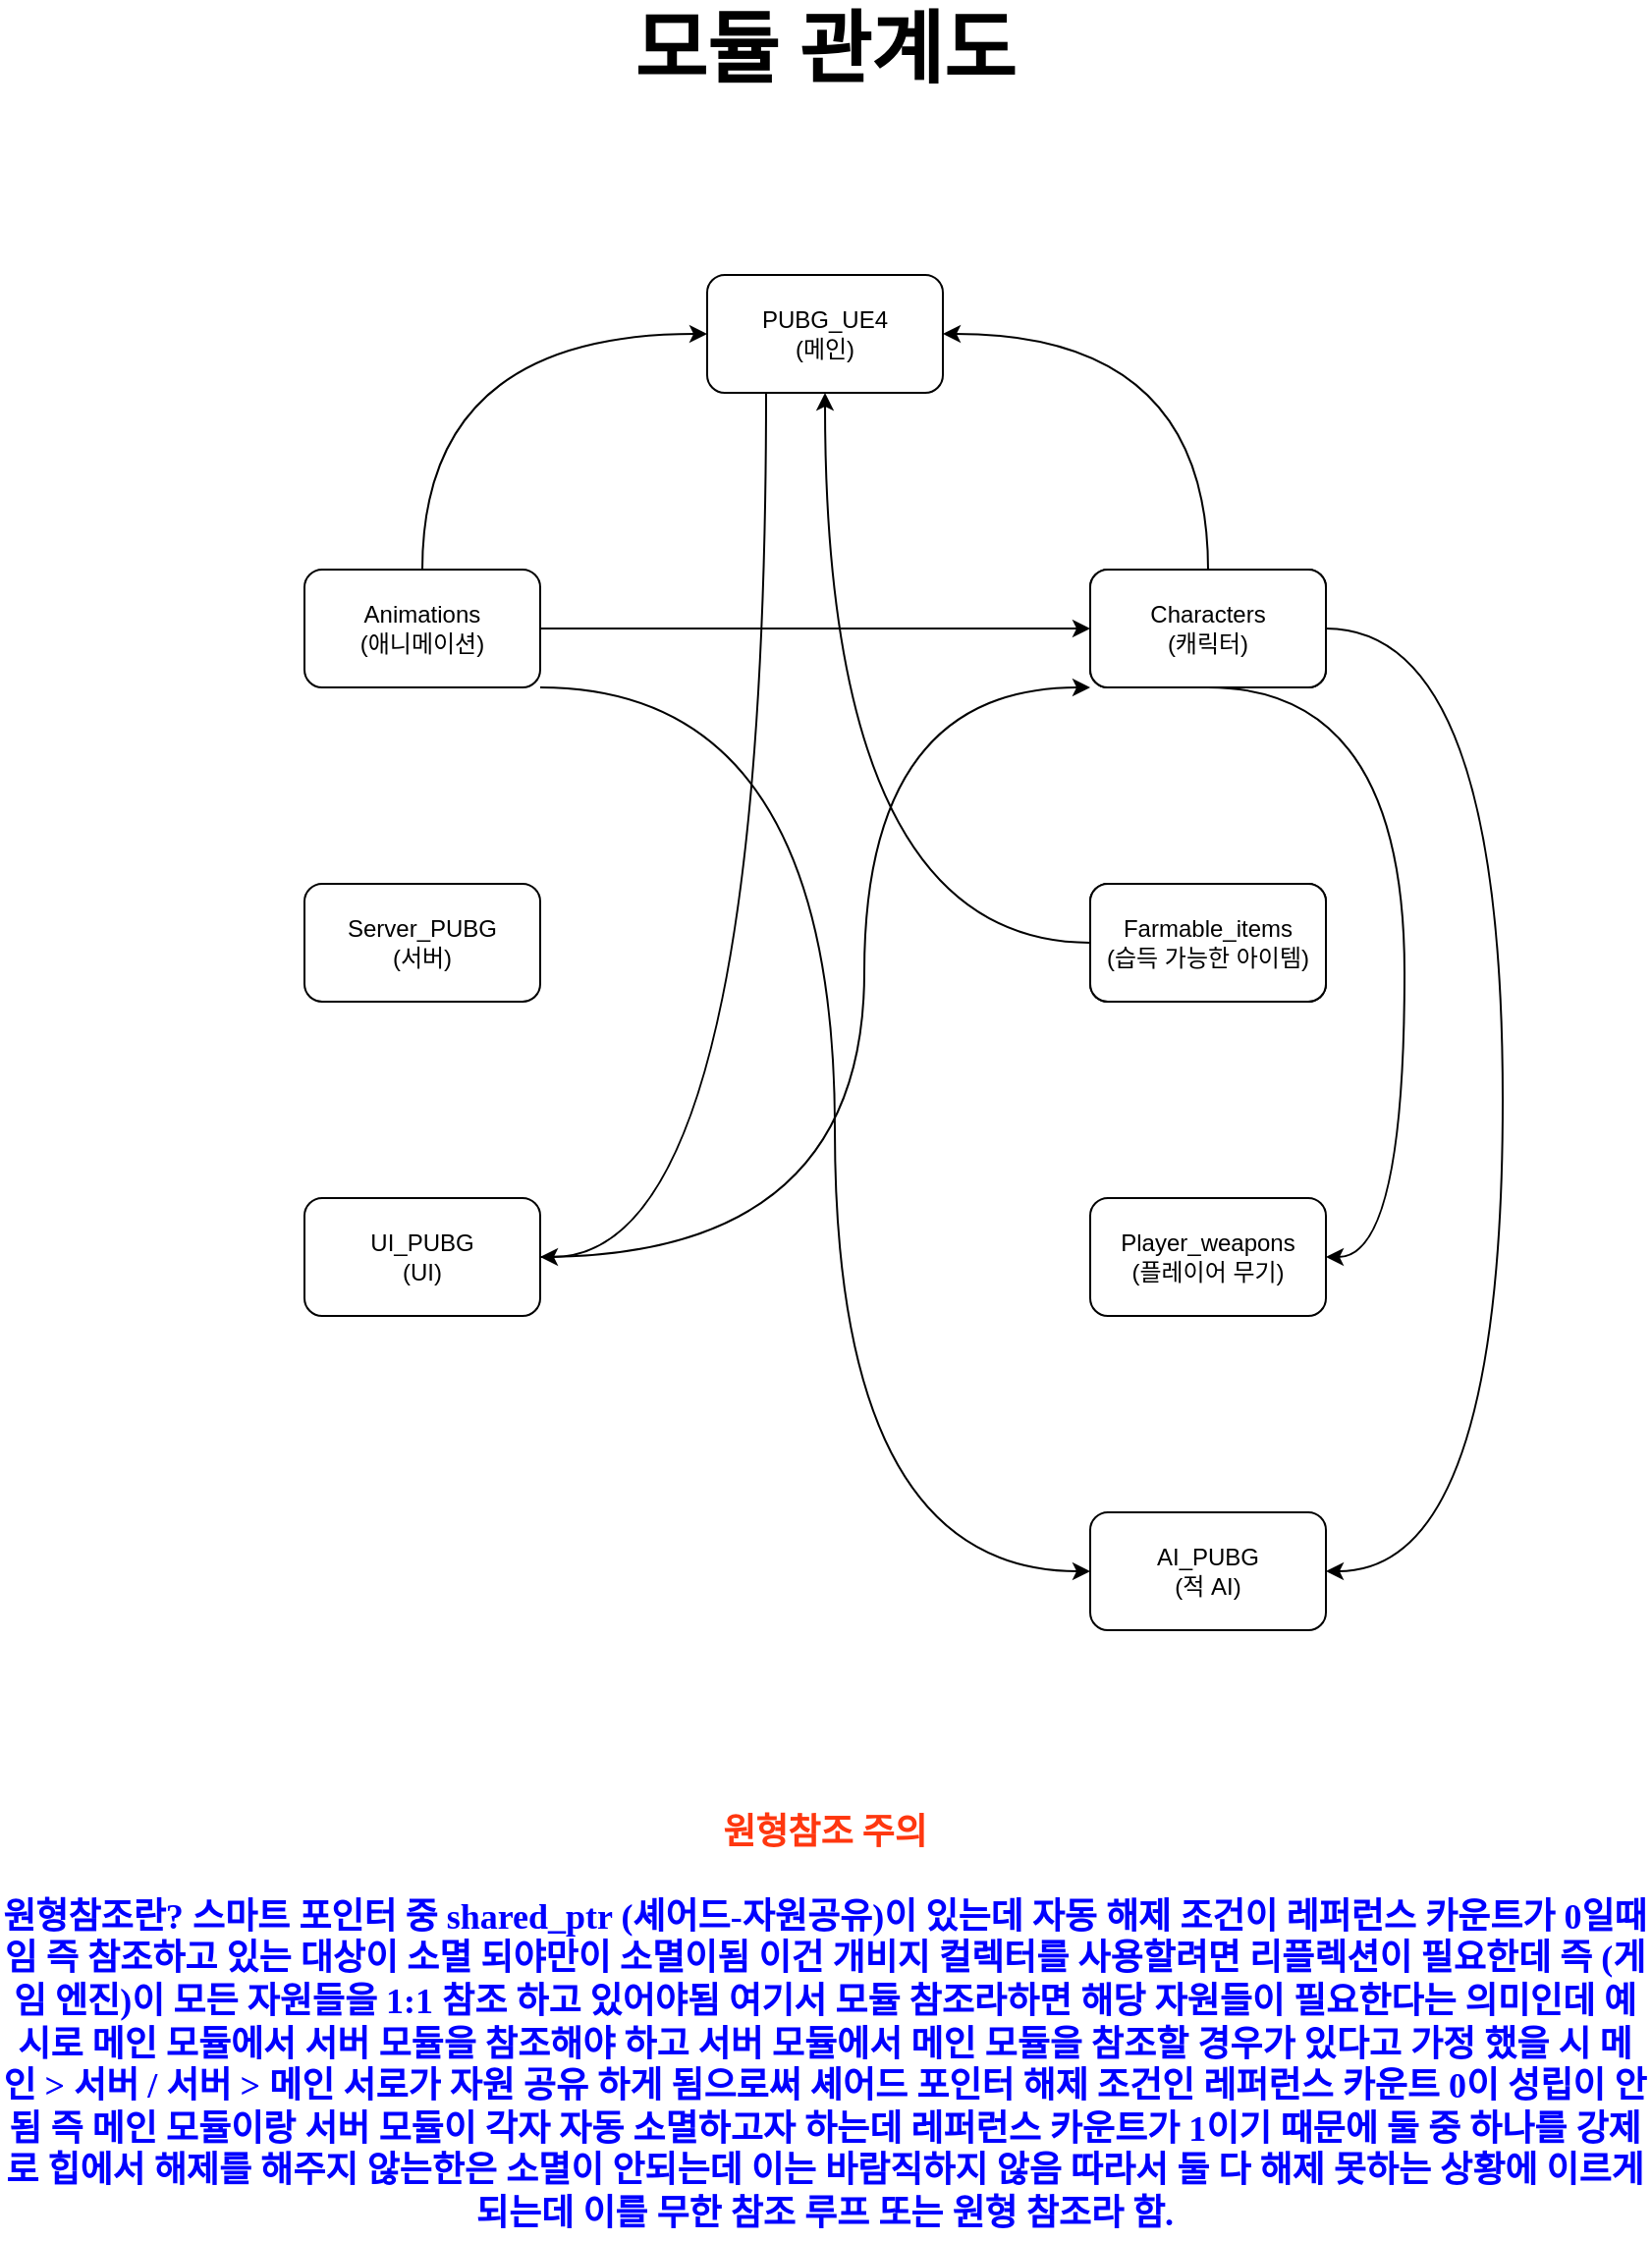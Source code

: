 <mxfile version="16.1.2" type="device" pages="3"><diagram id="HSA_gIGJEIVE7HK4OxJE" name="MODULE"><mxGraphModel dx="2204" dy="2050" grid="1" gridSize="10" guides="1" tooltips="1" connect="1" arrows="1" fold="1" page="1" pageScale="1" pageWidth="827" pageHeight="1169" math="0" shadow="0"><root><mxCell id="4ml-Y4aluVwrnUeJVNlk-0"/><mxCell id="4ml-Y4aluVwrnUeJVNlk-1" parent="4ml-Y4aluVwrnUeJVNlk-0"/><mxCell id="4ml-Y4aluVwrnUeJVNlk-2" style="edgeStyle=orthogonalEdgeStyle;rounded=0;orthogonalLoop=1;jettySize=auto;html=1;fontFamily=Times New Roman;fontSize=18;fontColor=#0000FF;curved=1;exitX=0.25;exitY=1;exitDx=0;exitDy=0;entryX=1;entryY=0.5;entryDx=0;entryDy=0;" parent="4ml-Y4aluVwrnUeJVNlk-1" source="4ml-Y4aluVwrnUeJVNlk-3" target="4ml-Y4aluVwrnUeJVNlk-12" edge="1"><mxGeometry relative="1" as="geometry"><mxPoint x="835" y="1530" as="targetPoint"/></mxGeometry></mxCell><mxCell id="4ml-Y4aluVwrnUeJVNlk-3" value="PUBG_UE4&lt;br&gt;(메인)" style="rounded=1;whiteSpace=wrap;html=1;" parent="4ml-Y4aluVwrnUeJVNlk-1" vertex="1"><mxGeometry x="820" y="1200" width="120" height="60" as="geometry"/></mxCell><mxCell id="4ml-Y4aluVwrnUeJVNlk-4" value="모듈 관계도" style="text;html=1;strokeColor=none;fillColor=none;align=center;verticalAlign=middle;whiteSpace=wrap;rounded=0;fontSize=40;fontStyle=1;fontFamily=Times New Roman;" parent="4ml-Y4aluVwrnUeJVNlk-1" vertex="1"><mxGeometry x="770" y="1060" width="220" height="50" as="geometry"/></mxCell><mxCell id="4ml-Y4aluVwrnUeJVNlk-5" style="edgeStyle=orthogonalEdgeStyle;curved=1;rounded=0;orthogonalLoop=1;jettySize=auto;html=1;entryX=0;entryY=0.5;entryDx=0;entryDy=0;fontFamily=Times New Roman;fontSize=18;fontColor=#0000FF;" parent="4ml-Y4aluVwrnUeJVNlk-1" source="4ml-Y4aluVwrnUeJVNlk-8" target="4ml-Y4aluVwrnUeJVNlk-20" edge="1"><mxGeometry relative="1" as="geometry"/></mxCell><mxCell id="4ml-Y4aluVwrnUeJVNlk-6" style="edgeStyle=orthogonalEdgeStyle;curved=1;rounded=0;orthogonalLoop=1;jettySize=auto;html=1;exitX=1;exitY=1;exitDx=0;exitDy=0;entryX=0;entryY=0.5;entryDx=0;entryDy=0;fontFamily=Times New Roman;fontSize=18;fontColor=#0000FF;" parent="4ml-Y4aluVwrnUeJVNlk-1" source="4ml-Y4aluVwrnUeJVNlk-8" target="4ml-Y4aluVwrnUeJVNlk-10" edge="1"><mxGeometry relative="1" as="geometry"><Array as="points"><mxPoint x="885" y="1410"/><mxPoint x="885" y="1860"/></Array></mxGeometry></mxCell><mxCell id="4ml-Y4aluVwrnUeJVNlk-7" style="edgeStyle=orthogonalEdgeStyle;rounded=0;orthogonalLoop=1;jettySize=auto;html=1;exitX=0.5;exitY=0;exitDx=0;exitDy=0;entryX=0;entryY=0.5;entryDx=0;entryDy=0;curved=1;" parent="4ml-Y4aluVwrnUeJVNlk-1" source="4ml-Y4aluVwrnUeJVNlk-8" target="4ml-Y4aluVwrnUeJVNlk-3" edge="1"><mxGeometry relative="1" as="geometry"/></mxCell><mxCell id="4ml-Y4aluVwrnUeJVNlk-8" value="Animations&lt;br&gt;(애니메이션)" style="rounded=1;whiteSpace=wrap;html=1;" parent="4ml-Y4aluVwrnUeJVNlk-1" vertex="1"><mxGeometry x="615" y="1350" width="120" height="60" as="geometry"/></mxCell><mxCell id="4ml-Y4aluVwrnUeJVNlk-9" value="Characters&lt;br&gt;(캐릭터)" style="rounded=1;whiteSpace=wrap;html=1;" parent="4ml-Y4aluVwrnUeJVNlk-1" vertex="1"><mxGeometry x="1015" y="1350" width="120" height="60" as="geometry"/></mxCell><mxCell id="4ml-Y4aluVwrnUeJVNlk-10" value="AI_PUBG&lt;br&gt;(적 AI)" style="rounded=1;whiteSpace=wrap;html=1;" parent="4ml-Y4aluVwrnUeJVNlk-1" vertex="1"><mxGeometry x="1015" y="1830" width="120" height="60" as="geometry"/></mxCell><mxCell id="4ml-Y4aluVwrnUeJVNlk-11" style="edgeStyle=orthogonalEdgeStyle;rounded=0;orthogonalLoop=1;jettySize=auto;html=1;entryX=0;entryY=1;entryDx=0;entryDy=0;curved=1;" parent="4ml-Y4aluVwrnUeJVNlk-1" source="4ml-Y4aluVwrnUeJVNlk-12" target="4ml-Y4aluVwrnUeJVNlk-20" edge="1"><mxGeometry relative="1" as="geometry"><Array as="points"><mxPoint x="900" y="1700"/><mxPoint x="900" y="1410"/></Array></mxGeometry></mxCell><mxCell id="4ml-Y4aluVwrnUeJVNlk-12" value="UI_PUBG&lt;br&gt;(UI)" style="rounded=1;whiteSpace=wrap;html=1;" parent="4ml-Y4aluVwrnUeJVNlk-1" vertex="1"><mxGeometry x="615" y="1670" width="120" height="60" as="geometry"/></mxCell><mxCell id="4ml-Y4aluVwrnUeJVNlk-13" value="Player_weapons&lt;br&gt;(플레이어 무기)" style="rounded=1;whiteSpace=wrap;html=1;" parent="4ml-Y4aluVwrnUeJVNlk-1" vertex="1"><mxGeometry x="1015" y="1670" width="120" height="60" as="geometry"/></mxCell><mxCell id="4ml-Y4aluVwrnUeJVNlk-14" value="Server_PUBG&lt;br&gt;(서버)" style="rounded=1;whiteSpace=wrap;html=1;" parent="4ml-Y4aluVwrnUeJVNlk-1" vertex="1"><mxGeometry x="615" y="1510" width="120" height="60" as="geometry"/></mxCell><mxCell id="4ml-Y4aluVwrnUeJVNlk-15" value="Farmable_items&lt;br&gt;(습득 가능한 아이템)" style="rounded=1;whiteSpace=wrap;html=1;" parent="4ml-Y4aluVwrnUeJVNlk-1" vertex="1"><mxGeometry x="1015" y="1510" width="120" height="60" as="geometry"/></mxCell><mxCell id="4ml-Y4aluVwrnUeJVNlk-16" value="&lt;font color=&quot;#ff370f&quot;&gt;원형참조 주의&lt;br&gt;&lt;br&gt;&lt;/font&gt;&lt;font color=&quot;#0000ff&quot;&gt;원형참조란? 스마트 포인터 중 shared_ptr (셰어드-자원공유)이 있는데 자동 해제 조건이 레퍼런스 카운트가 0일때임 즉 참조하고 있는 대상이 소멸 되야만이 소멸이됨 이건 개비지 컬렉터를 사용할려면 리플렉션이 필요한데 즉 (게임 엔진)이 모든 자원들을 1:1 참조 하고 있어야됨 여기서 모듈 참조라하면 해당 자원들이 필요한다는 의미인데 예시로 메인 모듈에서 서버 모듈을 참조해야 하고 서버 모듈에서 메인 모듈을 참조할 경우가 있다고 가정 했을 시 메인 &amp;gt; 서버 / 서버 &amp;gt; 메인 서로가 자원 공유 하게 됨으로써 셰어드 포인터 해제 조건인 레퍼런스 카운트 0이 성립이 안됨 즉 메인 모듈이랑 서버 모듈이 각자 자동 소멸하고자 하는데 레퍼런스 카운트가 1이기 때문에 둘 중 하나를 강제로 힙에서 해제를 해주지 않는한은 소멸이 안되는데 이는 바람직하지 않음 따라서 둘 다 해제 못하는 상황에 이르게 되는데 이를 무한 참조 루프 또는 원형 참조라 함.&lt;/font&gt;" style="text;html=1;strokeColor=none;fillColor=none;align=center;verticalAlign=middle;whiteSpace=wrap;rounded=0;fontSize=18;fontStyle=1;fontFamily=Times New Roman;" parent="4ml-Y4aluVwrnUeJVNlk-1" vertex="1"><mxGeometry x="460" y="1980" width="840" height="220" as="geometry"/></mxCell><mxCell id="4ml-Y4aluVwrnUeJVNlk-17" style="edgeStyle=orthogonalEdgeStyle;curved=1;rounded=0;orthogonalLoop=1;jettySize=auto;html=1;entryX=1;entryY=0.5;entryDx=0;entryDy=0;fontFamily=Times New Roman;fontSize=18;fontColor=#0000FF;exitX=0.5;exitY=0;exitDx=0;exitDy=0;" parent="4ml-Y4aluVwrnUeJVNlk-1" source="4ml-Y4aluVwrnUeJVNlk-20" target="4ml-Y4aluVwrnUeJVNlk-3" edge="1"><mxGeometry relative="1" as="geometry"><Array as="points"><mxPoint x="1075" y="1230"/></Array></mxGeometry></mxCell><mxCell id="4ml-Y4aluVwrnUeJVNlk-18" style="edgeStyle=orthogonalEdgeStyle;curved=1;rounded=0;orthogonalLoop=1;jettySize=auto;html=1;entryX=1;entryY=0.5;entryDx=0;entryDy=0;fontFamily=Times New Roman;fontSize=18;fontColor=#0000FF;exitX=1;exitY=0.5;exitDx=0;exitDy=0;" parent="4ml-Y4aluVwrnUeJVNlk-1" source="4ml-Y4aluVwrnUeJVNlk-20" target="4ml-Y4aluVwrnUeJVNlk-10" edge="1"><mxGeometry relative="1" as="geometry"><Array as="points"><mxPoint x="1225" y="1380"/><mxPoint x="1225" y="1860"/></Array></mxGeometry></mxCell><mxCell id="4ml-Y4aluVwrnUeJVNlk-19" style="edgeStyle=orthogonalEdgeStyle;curved=1;rounded=0;orthogonalLoop=1;jettySize=auto;html=1;exitX=0.5;exitY=1;exitDx=0;exitDy=0;entryX=1;entryY=0.5;entryDx=0;entryDy=0;fontFamily=Times New Roman;fontSize=18;fontColor=#0000FF;" parent="4ml-Y4aluVwrnUeJVNlk-1" source="4ml-Y4aluVwrnUeJVNlk-20" target="4ml-Y4aluVwrnUeJVNlk-13" edge="1"><mxGeometry relative="1" as="geometry"><Array as="points"><mxPoint x="1175" y="1410"/><mxPoint x="1175" y="1700"/></Array></mxGeometry></mxCell><mxCell id="4ml-Y4aluVwrnUeJVNlk-20" value="Characters&lt;br&gt;(캐릭터)" style="rounded=1;whiteSpace=wrap;html=1;" parent="4ml-Y4aluVwrnUeJVNlk-1" vertex="1"><mxGeometry x="1015" y="1350" width="120" height="60" as="geometry"/></mxCell><mxCell id="4ml-Y4aluVwrnUeJVNlk-21" style="edgeStyle=orthogonalEdgeStyle;curved=1;rounded=0;orthogonalLoop=1;jettySize=auto;html=1;entryX=0.5;entryY=1;entryDx=0;entryDy=0;fontFamily=Times New Roman;fontSize=18;fontColor=#0000FF;" parent="4ml-Y4aluVwrnUeJVNlk-1" source="4ml-Y4aluVwrnUeJVNlk-22" target="4ml-Y4aluVwrnUeJVNlk-3" edge="1"><mxGeometry relative="1" as="geometry"/></mxCell><mxCell id="4ml-Y4aluVwrnUeJVNlk-22" value="Farmable_items&lt;br&gt;(습득 가능한 아이템)" style="rounded=1;whiteSpace=wrap;html=1;" parent="4ml-Y4aluVwrnUeJVNlk-1" vertex="1"><mxGeometry x="1015" y="1510" width="120" height="60" as="geometry"/></mxCell></root></mxGraphModel></diagram><diagram id="L9ezuEgp61Lx0JteerBj" name="CLASS"><mxGraphModel dx="2957" dy="2108" grid="1" gridSize="10" guides="1" tooltips="1" connect="1" arrows="1" fold="1" page="1" pageScale="1" pageWidth="827" pageHeight="1169" math="0" shadow="0"><root><mxCell id="0"/><mxCell id="1" parent="0"/><mxCell id="9r6Hu6qhFaiT6cmgpiyw-12" value="&lt;p style=&quot;margin: 0px ; margin-top: 4px ; text-align: center&quot;&gt;&lt;b&gt;AMyCharacter&lt;/b&gt;&lt;/p&gt;&lt;p style=&quot;margin: 0px ; margin-top: 4px ; text-align: center&quot;&gt;&lt;b&gt;&amp;lt;&amp;lt;ACharacter&amp;gt;&amp;gt;&lt;/b&gt;&lt;/p&gt;&lt;hr size=&quot;1&quot;&gt;&lt;p style=&quot;margin: 0px ; margin-left: 4px&quot;&gt;- m_collided_weapon: ACore_weapon*&lt;/p&gt;&lt;p style=&quot;margin: 0px ; margin-left: 4px&quot;&gt;- m_first_weapon: ACore_weapon*&amp;nbsp;&lt;/p&gt;&lt;p style=&quot;margin: 0px ; margin-left: 4px&quot;&gt;- m_second_weapon: ACore_weapon*&lt;/p&gt;&lt;p style=&quot;margin: 0px ; margin-left: 4px&quot;&gt;- m_current_vehicle: ACore_vehicle*&lt;/p&gt;&lt;p style=&quot;margin: 0px ; margin-left: 4px&quot;&gt;- mp_audio: UAudioComponent*&lt;/p&gt;&lt;p style=&quot;margin: 0px ; margin-left: 4px&quot;&gt;- mp_walk_sound: USoundBase*&amp;nbsp;&lt;/p&gt;&lt;p style=&quot;margin: 0px ; margin-left: 4px&quot;&gt;- mp_gun_farm_sound: USoundBase*&amp;nbsp;&lt;/p&gt;&lt;p style=&quot;margin: 0px ; margin-left: 4px&quot;&gt;- mp_gun_swap_sound: USoundBase*&amp;nbsp;&lt;/p&gt;&lt;p style=&quot;margin: 0px ; margin-left: 4px&quot;&gt;- m_user_widget: TSubclassOf&amp;lt;UUserWidget&amp;gt;&lt;/p&gt;&lt;p style=&quot;margin: 0px ; margin-left: 4px&quot;&gt;- mp_user_ui: UUI_Player*&lt;/p&gt;&lt;p style=&quot;margin: 0px ; margin-left: 4px&quot;&gt;- m_direction_up_down: FVector&lt;/p&gt;&lt;p style=&quot;margin: 0px ; margin-left: 4px&quot;&gt;- m_direction_left_right: FVector&lt;/p&gt;&lt;p style=&quot;margin: 0px ; margin-left: 4px&quot;&gt;- m_sprint_transition_time: float&lt;/p&gt;&lt;p style=&quot;margin: 0px ; margin-left: 4px&quot;&gt;- m_max_sprint_transition_time: float = 0.5f&lt;/p&gt;&lt;p style=&quot;margin: 0px ; margin-left: 4px&quot;&gt;- m_sprint_multiplier: float = 1.f&lt;/p&gt;&lt;p style=&quot;margin: 0px ; margin-left: 4px&quot;&gt;- m_is_moving: bool&lt;/p&gt;&lt;p style=&quot;margin: 0px ; margin-left: 4px&quot;&gt;- m_current_reload_time: float&lt;/p&gt;&lt;p style=&quot;margin: 0px ; margin-left: 4px&quot;&gt;- MK_RELOAD_TIME: float = 2.f&lt;/p&gt;&lt;p style=&quot;margin: 0px ; margin-left: 4px&quot;&gt;- m_is_reloading&lt;/p&gt;&lt;p style=&quot;margin: 0px ; margin-left: 4px&quot;&gt;- m_is_sprinting&lt;/p&gt;&lt;p style=&quot;margin: 0px ; margin-left: 4px&quot;&gt;- m_is_interacting&lt;/p&gt;&lt;p style=&quot;margin: 0px ; margin-left: 4px&quot;&gt;+ p_spring_arm: USpringArmComponent*&lt;/p&gt;&lt;p style=&quot;margin: 0px ; margin-left: 4px&quot;&gt;+ p_camera: UCameraComponent*&lt;/p&gt;&lt;p style=&quot;margin: 0px ; margin-left: 4px&quot;&gt;+ K_MAX_HEALTH: float = 100.f&lt;/p&gt;&lt;p style=&quot;margin: 0px ; margin-left: 4px&quot;&gt;+ current_health: float = 100&lt;/p&gt;&lt;p style=&quot;margin: 0px ; margin-left: 4px&quot;&gt;+ current_oxygen: float = 1.f&lt;/p&gt;&lt;p style=&quot;margin: 0px ; margin-left: 4px&quot;&gt;+ current_state: e_player_state = e_player_state::IDLE&lt;/p&gt;&lt;p style=&quot;margin: 0px ; margin-left: 4px&quot;&gt;+ is_detected_collision: bool&lt;/p&gt;&lt;p style=&quot;margin: 0px ; margin-left: 4px&quot;&gt;+ is_animation_playing: bool&amp;nbsp;&amp;nbsp;&lt;/p&gt;&lt;p style=&quot;margin: 0px ; margin-left: 4px&quot;&gt;+ is_aiming: bool&amp;nbsp; &amp;nbsp; &amp;nbsp; &amp;nbsp; &amp;nbsp; &amp;nbsp; &amp;nbsp;&lt;/p&gt;&lt;p style=&quot;margin: 0px ; margin-left: 4px&quot;&gt;+ is_weapon_equipped: bool&amp;nbsp; &amp;nbsp;&lt;/p&gt;&lt;hr size=&quot;1&quot;&gt;&lt;p style=&quot;margin: 0px ; margin-left: 4px&quot;&gt;&lt;span&gt;- Init_player_settings(): void&lt;/span&gt;&lt;br&gt;&lt;/p&gt;&lt;p style=&quot;margin: 0px ; margin-left: 4px&quot;&gt;- Init_audio(): void&lt;/p&gt;&lt;p style=&quot;margin: 0px ; margin-left: 4px&quot;&gt;- Init_camera_settings(): void&lt;/p&gt;&lt;p style=&quot;margin: 0px ; margin-left: 4px&quot;&gt;- Init_mesh_settings(): void&lt;/p&gt;&lt;p style=&quot;margin: 0px ; margin-left: 4px&quot;&gt;- Init_animation_settings(): void&lt;/p&gt;&lt;p style=&quot;margin: 0px ; margin-left: 4px&quot;&gt;- Init_UI(): void&lt;/p&gt;&lt;p style=&quot;margin: 0px ; margin-left: 4px&quot;&gt;&lt;br&gt;&lt;/p&gt;&lt;p style=&quot;margin: 0px ; margin-left: 4px&quot;&gt;- Try_to_get_collided_component(): void&lt;/p&gt;&lt;p style=&quot;margin: 0px ; margin-left: 4px&quot;&gt;- Play_swap_sound(): void&lt;/p&gt;&lt;p style=&quot;margin: 0px ; margin-left: 4px&quot;&gt;&lt;br&gt;&lt;/p&gt;&lt;p style=&quot;margin: 0px ; margin-left: 4px&quot;&gt;- Begin_interact(): void&lt;/p&gt;&lt;p style=&quot;margin: 0px ; margin-left: 4px&quot;&gt;- End_interact(): void&lt;/p&gt;&lt;p style=&quot;margin: 0px ; margin-left: 4px&quot;&gt;- Move_up_down(in float): void&lt;/p&gt;&lt;p style=&quot;margin: 0px ; margin-left: 4px&quot;&gt;- Move_left_right(in float): void&lt;/p&gt;&lt;p style=&quot;margin: 0px ; margin-left: 4px&quot;&gt;- Check_if_moving(): void&lt;/p&gt;&lt;p style=&quot;margin: 0px ; margin-left: 4px&quot;&gt;- Look_up(in float): void&lt;/p&gt;&lt;p style=&quot;margin: 0px ; margin-left: 4px&quot;&gt;- Turn(in float): void&lt;/p&gt;&lt;p style=&quot;margin: 0px ; margin-left: 4px&quot;&gt;- Custom_jump(): void&lt;/p&gt;&lt;p style=&quot;margin: 0px ; margin-left: 4px&quot;&gt;- Custom_crouch(): void&lt;/p&gt;&lt;p style=&quot;margin: 0px ; margin-left: 4px&quot;&gt;- Proning(): void&lt;/p&gt;&lt;p style=&quot;margin: 0px ; margin-left: 4px&quot;&gt;- Begin_sprint(): void&lt;/p&gt;&lt;p style=&quot;margin: 0px ; margin-left: 4px&quot;&gt;- End_sprint(): void&lt;/p&gt;&lt;p style=&quot;margin: 0px ; margin-left: 4px&quot;&gt;- Aim(): void&lt;/p&gt;&lt;p style=&quot;margin: 0px ; margin-left: 4px&quot;&gt;- Shoot(): void&lt;/p&gt;&lt;p style=&quot;margin: 0px ; margin-left: 4px&quot;&gt;- Reload(): void&lt;/p&gt;&lt;p style=&quot;margin: 0px ; margin-left: 4px&quot;&gt;- Changing_aim_pose(in int): void&lt;/p&gt;&lt;p style=&quot;margin: 0px ; margin-left: 4px&quot;&gt;- Update_weapon_pos(): void&lt;/p&gt;&lt;p style=&quot;margin: 0px ; margin-left: 4px&quot;&gt;- Update_UI(in float): void&lt;/p&gt;&lt;p style=&quot;margin: 0px ; margin-left: 4px&quot;&gt;- Swap_weapon(): void&lt;/p&gt;&lt;p style=&quot;margin: 0px ; margin-left: 4px&quot;&gt;- Verify_equipped_weapon(inout bool&amp;amp;, inout &amp;amp;bool): void&lt;/p&gt;&lt;p style=&quot;margin: 0px ; margin-left: 4px&quot;&gt;- Select_weapon(in e_equipped_weapon_type): void&lt;/p&gt;&lt;p style=&quot;margin: 0px ; margin-left: 4px&quot;&gt;- Equip_first_weapon(): void&lt;/p&gt;&lt;p style=&quot;margin: 0px ; margin-left: 4px&quot;&gt;- Equip_second_weapon(): void&lt;/p&gt;&lt;p style=&quot;margin: 0px ; margin-left: 4px&quot;&gt;- Change_shoot_mode(): void&lt;/p&gt;" style="verticalAlign=top;align=left;overflow=fill;fontSize=12;fontFamily=Helvetica;html=1;fillColor=#dae8fc;gradientColor=#7ea6e0;strokeColor=#6c8ebf;" parent="1" vertex="1"><mxGeometry x="-980" y="230" width="300" height="1000" as="geometry"/></mxCell><mxCell id="9r6Hu6qhFaiT6cmgpiyw-44" value="&lt;p style=&quot;margin: 0px ; margin-top: 4px ; text-align: center&quot;&gt;&lt;b&gt;UCharacter_anim_notify_state&lt;/b&gt;&lt;br&gt;&lt;/p&gt;&lt;p style=&quot;margin: 0px ; margin-top: 4px ; text-align: center&quot;&gt;&lt;b&gt;&amp;lt;&amp;lt;UAnimNotifyState&amp;gt;&amp;gt;&lt;/b&gt;&lt;/p&gt;&lt;hr size=&quot;1&quot;&gt;&lt;p style=&quot;margin: 0px ; margin-left: 4px&quot;&gt;&lt;br&gt;&lt;/p&gt;" style="verticalAlign=top;align=left;overflow=fill;fontSize=12;fontFamily=Helvetica;html=1;fillColor=#e1d5e7;strokeColor=#9673a6;" parent="1" vertex="1"><mxGeometry x="-1362.5" y="515" width="210" height="90" as="geometry"/></mxCell><mxCell id="9r6Hu6qhFaiT6cmgpiyw-45" value="" style="endArrow=open;endFill=1;endSize=12;html=1;rounded=0;entryX=0;entryY=0.5;entryDx=0;entryDy=0;exitX=1;exitY=0.5;exitDx=0;exitDy=0;" parent="1" source="9r6Hu6qhFaiT6cmgpiyw-44" target="9r6Hu6qhFaiT6cmgpiyw-12" edge="1"><mxGeometry width="160" relative="1" as="geometry"><mxPoint x="-1180" y="670" as="sourcePoint"/><mxPoint x="-1020" y="670" as="targetPoint"/></mxGeometry></mxCell><mxCell id="9r6Hu6qhFaiT6cmgpiyw-48" value="&lt;p style=&quot;margin: 0px ; margin-top: 4px ; text-align: center&quot;&gt;&lt;b&gt;UMy_anim_instance&lt;/b&gt;&lt;br&gt;&lt;/p&gt;&lt;p style=&quot;margin: 0px ; margin-top: 4px ; text-align: center&quot;&gt;&lt;b&gt;&amp;lt;&amp;lt;UAnimInstance&amp;gt;&amp;gt;&lt;/b&gt;&lt;/p&gt;&lt;hr size=&quot;1&quot;&gt;&lt;p style=&quot;margin: 0px ; margin-left: 4px&quot;&gt;+ speed: float&lt;/p&gt;&lt;p style=&quot;margin: 0px ; margin-left: 4px&quot;&gt;+ is_weapon_equipped: bool&lt;/p&gt;&lt;p style=&quot;margin: 0px ; margin-left: 4px&quot;&gt;+&amp;nbsp;player_state:&amp;nbsp;e_player_state&lt;/p&gt;&lt;hr size=&quot;1&quot;&gt;&lt;p style=&quot;margin: 0px ; margin-left: 4px&quot;&gt;&lt;br&gt;&lt;/p&gt;" style="verticalAlign=top;align=left;overflow=fill;fontSize=12;fontFamily=Helvetica;html=1;fillColor=#e1d5e7;strokeColor=#9673a6;" parent="1" vertex="1"><mxGeometry x="-1345" y="822" width="175" height="118" as="geometry"/></mxCell><mxCell id="9r6Hu6qhFaiT6cmgpiyw-49" value="" style="endArrow=open;endFill=1;endSize=12;html=1;rounded=0;exitX=1;exitY=0.5;exitDx=0;exitDy=0;entryX=0;entryY=0.75;entryDx=0;entryDy=0;" parent="1" source="9r6Hu6qhFaiT6cmgpiyw-48" target="9r6Hu6qhFaiT6cmgpiyw-12" edge="1"><mxGeometry width="160" relative="1" as="geometry"><mxPoint x="-1120" y="880" as="sourcePoint"/><mxPoint x="-960" y="880" as="targetPoint"/></mxGeometry></mxCell><mxCell id="2EJl8nrmw7DKnCCAPHUs-1" value="&lt;p style=&quot;margin: 0px ; margin-top: 4px ; text-align: center&quot;&gt;&lt;b&gt;AGlobal&lt;/b&gt;&lt;/p&gt;&lt;p style=&quot;margin: 0px ; margin-top: 4px ; text-align: center&quot;&gt;&lt;b&gt;&amp;lt;&amp;lt;AActor&amp;gt;&amp;gt;&lt;/b&gt;&lt;/p&gt;&lt;hr size=&quot;1&quot;&gt;&lt;p style=&quot;margin: 0px ; margin-left: 4px&quot;&gt;- mp_global: AGlobal*&lt;/p&gt;&lt;p style=&quot;margin: 0px ; margin-left: 4px&quot;&gt;- mp_data_table_manager: AData_table_manager*&lt;/p&gt;&lt;p style=&quot;margin: 0px ; margin-left: 4px&quot;&gt;- mp_UI_manager: AUI_manager*&lt;/p&gt;&lt;p style=&quot;margin: 0px ; margin-left: 4px&quot;&gt;- mp_sound_manager: ASound_manager*&lt;/p&gt;&lt;p style=&quot;margin: 0px ; margin-left: 4px&quot;&gt;- mp_game_instance: UCustom_game_instance*&lt;/p&gt;&lt;p style=&quot;margin: 0px ; margin-left: 4px&quot;&gt;&lt;br&gt;&lt;/p&gt;&lt;p style=&quot;margin: 0px ; margin-left: 4px&quot;&gt;+ player_data: Fs_player_data&lt;/p&gt;&lt;p style=&quot;margin: 0px ; margin-left: 4px&quot;&gt;+ player_spring_arm_rotation: FRotator&lt;/p&gt;&lt;p style=&quot;margin: 0px ; margin-left: 4px&quot;&gt;+ player_spring_arm_location: FVector&lt;/p&gt;&lt;p style=&quot;margin: 0px ; margin-left: 4px&quot;&gt;+ player_spring_arm_length: float&lt;/p&gt;&lt;hr size=&quot;1&quot;&gt;&lt;p style=&quot;margin: 0px ; margin-left: 4px&quot;&gt;- Init(): void&lt;/p&gt;&lt;p style=&quot;margin: 0px ; margin-left: 4px&quot;&gt;- Init_data_table_manager(): void&lt;/p&gt;&lt;p style=&quot;margin: 0px ; margin-left: 4px&quot;&gt;- Init_game_instance(): void&lt;/p&gt;&lt;p style=&quot;margin: 0px ; margin-left: 4px&quot;&gt;- Init_UI_manager(): void&lt;/p&gt;&lt;p style=&quot;margin: 0px ; margin-left: 4px&quot;&gt;- Init_sound_manager(): void&lt;/p&gt;&lt;p style=&quot;margin: 0px ; margin-left: 4px&quot;&gt;- Spawn_managers(): void&lt;/p&gt;&lt;p style=&quot;margin: 0px ; margin-left: 4px&quot;&gt;&lt;br&gt;&lt;/p&gt;&lt;p style=&quot;margin: 0px ; margin-left: 4px&quot;&gt;+ Set(in AGlobal*): void&lt;/p&gt;&lt;p style=&quot;margin: 0px ; margin-left: 4px&quot;&gt;+ Get(): AGlobal*&lt;/p&gt;&lt;p style=&quot;margin: 0px ; margin-left: 4px&quot;&gt;+ Get_data_table_manager(): AData_tablE_manager*&lt;/p&gt;&lt;p style=&quot;margin: 0px ; margin-left: 4px&quot;&gt;+ Get_custom_game_inst(): UCustom_game_instance*&lt;/p&gt;&lt;p style=&quot;margin: 0px ; margin-left: 4px&quot;&gt;+ Get_UI_manager(): AUI_manager*&lt;/p&gt;&lt;p style=&quot;margin: 0px ; margin-left: 4px&quot;&gt;+ Get_sound_manager(): ASound_manager*&lt;/p&gt;" style="verticalAlign=top;align=left;overflow=fill;fontSize=12;fontFamily=Helvetica;html=1;fillColor=#0050ef;strokeColor=#001DBC;fontColor=#ffffff;" parent="1" vertex="1"><mxGeometry x="-1240" y="1480" width="303" height="393" as="geometry"/></mxCell><mxCell id="948XH8nhsmUs0F8oXBPk-1" value="플레이어 관련" style="text;align=center;fontStyle=1;verticalAlign=middle;spacingLeft=3;spacingRight=3;strokeColor=none;rotatable=0;points=[[0,0.5],[1,0.5]];portConstraint=eastwest;fontSize=40;" vertex="1" parent="1"><mxGeometry x="-925" y="110" width="190" height="50" as="geometry"/></mxCell><mxCell id="948XH8nhsmUs0F8oXBPk-2" value="&lt;p style=&quot;margin:0px;margin-top:4px;text-align:center;&quot;&gt;&lt;b&gt;Class&lt;/b&gt;&lt;/p&gt;&lt;hr size=&quot;1&quot;/&gt;&lt;p style=&quot;margin:0px;margin-left:4px;&quot;&gt;+ field: Type&lt;/p&gt;&lt;hr size=&quot;1&quot;/&gt;&lt;p style=&quot;margin:0px;margin-left:4px;&quot;&gt;+ method(): Type&lt;/p&gt;" style="verticalAlign=top;align=left;overflow=fill;fontSize=12;fontFamily=Helvetica;html=1;fillColor=#d5e8d4;strokeColor=#82b366;gradientColor=#97d077;" vertex="1" parent="1"><mxGeometry x="-493" y="900" width="160" height="90" as="geometry"/></mxCell><mxCell id="948XH8nhsmUs0F8oXBPk-3" value="&lt;p style=&quot;margin:0px;margin-top:4px;text-align:center;&quot;&gt;&lt;b&gt;Class&lt;/b&gt;&lt;/p&gt;&lt;hr size=&quot;1&quot;/&gt;&lt;p style=&quot;margin:0px;margin-left:4px;&quot;&gt;+ field: Type&lt;/p&gt;&lt;hr size=&quot;1&quot;/&gt;&lt;p style=&quot;margin:0px;margin-left:4px;&quot;&gt;+ method(): Type&lt;/p&gt;" style="verticalAlign=top;align=left;overflow=fill;fontSize=12;fontFamily=Helvetica;html=1;fillColor=#d5e8d4;strokeColor=#82b366;gradientColor=#97d077;" vertex="1" parent="1"><mxGeometry x="-300" y="760" width="160" height="90" as="geometry"/></mxCell><mxCell id="948XH8nhsmUs0F8oXBPk-4" value="&lt;p style=&quot;margin:0px;margin-top:4px;text-align:center;&quot;&gt;&lt;b&gt;Class&lt;/b&gt;&lt;/p&gt;&lt;hr size=&quot;1&quot;/&gt;&lt;p style=&quot;margin:0px;margin-left:4px;&quot;&gt;+ field: Type&lt;/p&gt;&lt;hr size=&quot;1&quot;/&gt;&lt;p style=&quot;margin:0px;margin-left:4px;&quot;&gt;+ method(): Type&lt;/p&gt;" style="verticalAlign=top;align=left;overflow=fill;fontSize=12;fontFamily=Helvetica;html=1;fillColor=#d5e8d4;strokeColor=#82b366;gradientColor=#97d077;" vertex="1" parent="1"><mxGeometry x="-493" y="770" width="160" height="90" as="geometry"/></mxCell><mxCell id="948XH8nhsmUs0F8oXBPk-5" value="&lt;p style=&quot;margin:0px;margin-top:4px;text-align:center;&quot;&gt;&lt;b&gt;Class&lt;/b&gt;&lt;/p&gt;&lt;hr size=&quot;1&quot;/&gt;&lt;p style=&quot;margin:0px;margin-left:4px;&quot;&gt;+ field: Type&lt;/p&gt;&lt;hr size=&quot;1&quot;/&gt;&lt;p style=&quot;margin:0px;margin-left:4px;&quot;&gt;+ method(): Type&lt;/p&gt;" style="verticalAlign=top;align=left;overflow=fill;fontSize=12;fontFamily=Helvetica;html=1;fillColor=#d5e8d4;strokeColor=#82b366;gradientColor=#97d077;" vertex="1" parent="1"><mxGeometry x="-300" y="900" width="160" height="90" as="geometry"/></mxCell></root></mxGraphModel></diagram><diagram id="JXRxOO8yAHjfDlO0eCsq" name="SEQUENCE"><mxGraphModel dx="782" dy="1265" grid="1" gridSize="10" guides="1" tooltips="1" connect="1" arrows="1" fold="1" page="1" pageScale="1" pageWidth="827" pageHeight="1169" math="0" shadow="0"><root><mxCell id="3CMaYumhVV52vkgiQQf4-0"/><mxCell id="3CMaYumhVV52vkgiQQf4-1" parent="3CMaYumhVV52vkgiQQf4-0"/></root></mxGraphModel></diagram></mxfile>